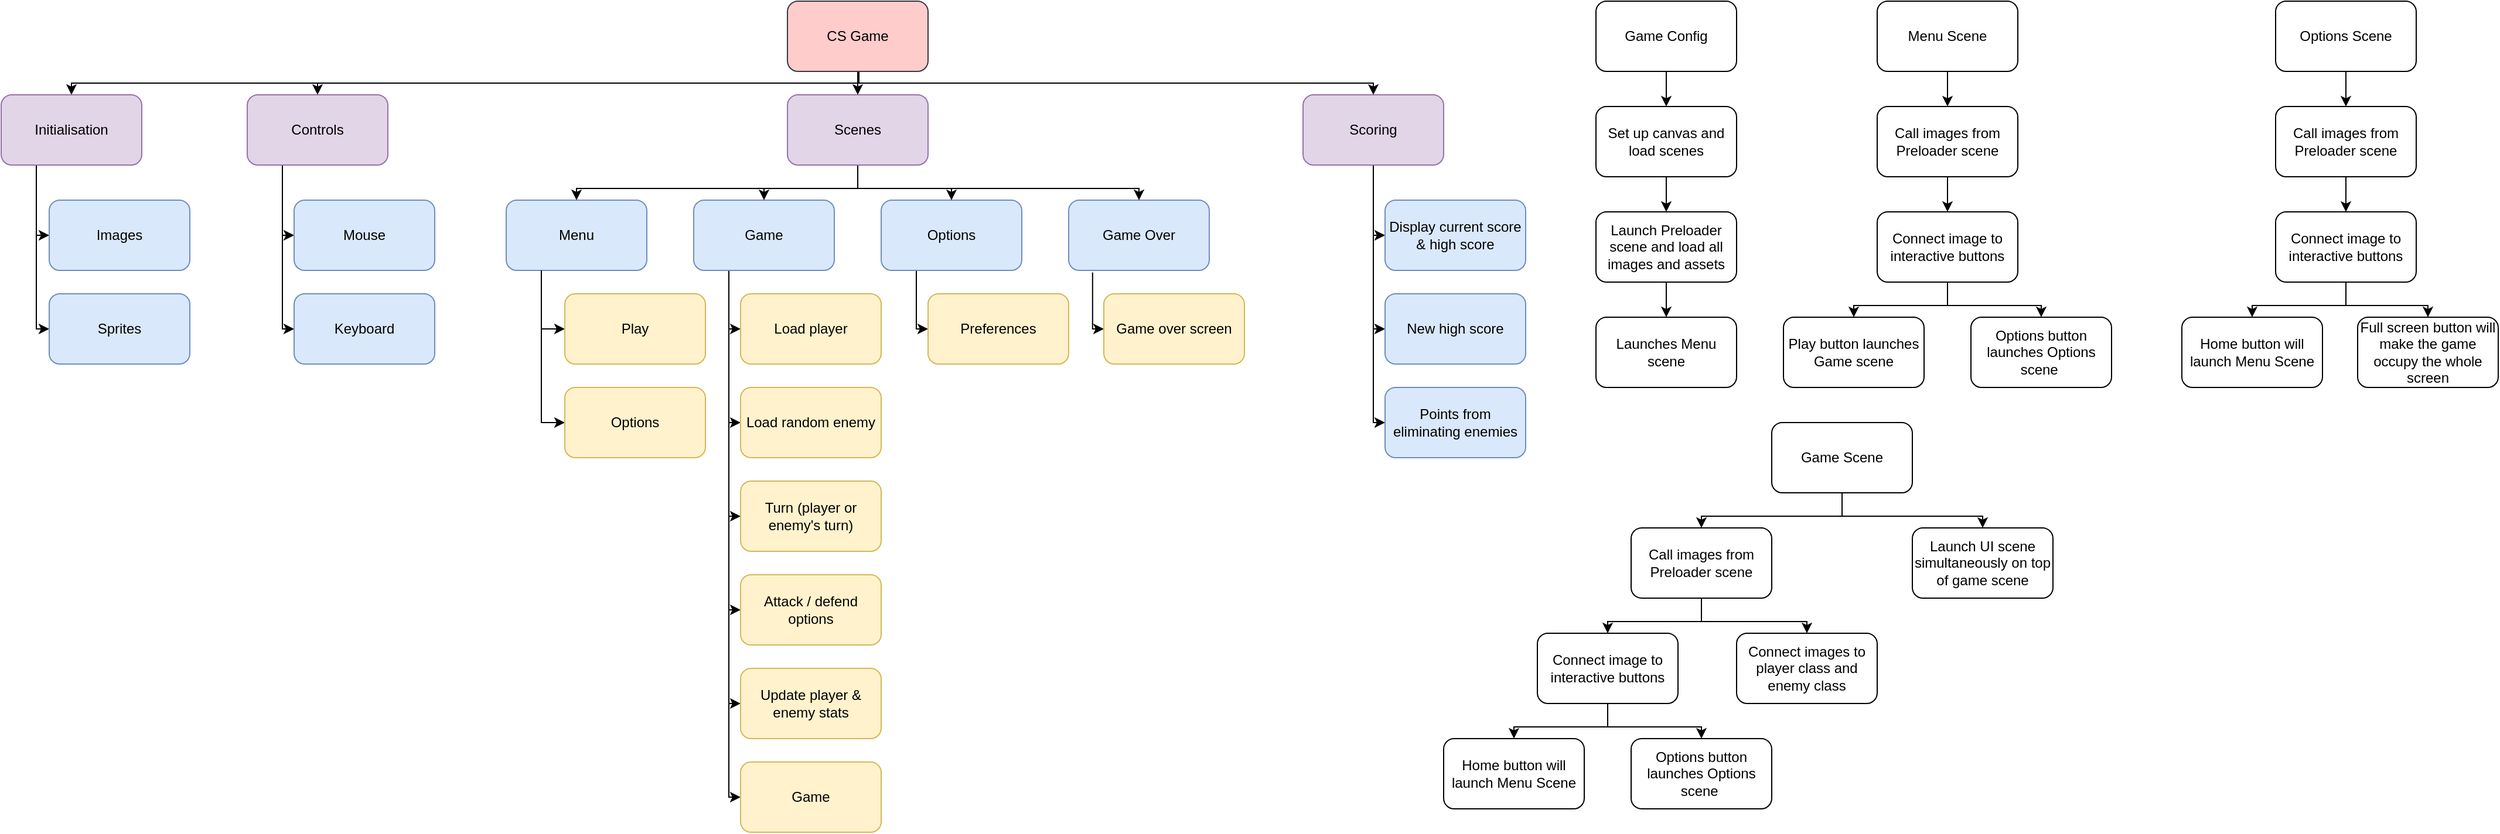 <mxfile version="12.4.2" type="github" pages="1">
  <diagram id="lfXYJvxCAhUcY_fn3c6l" name="Page-1">
    <mxGraphModel dx="2574" dy="831" grid="1" gridSize="10" guides="1" tooltips="1" connect="1" arrows="1" fold="1" page="1" pageScale="1" pageWidth="827" pageHeight="1169" math="0" shadow="0">
      <root>
        <mxCell id="0"/>
        <mxCell id="1" parent="0"/>
        <mxCell id="5WL3lZxglGsXFXUX4CAb-3" value="" style="edgeStyle=orthogonalEdgeStyle;rounded=0;orthogonalLoop=1;jettySize=auto;html=1;" parent="1" source="5WL3lZxglGsXFXUX4CAb-1" target="5WL3lZxglGsXFXUX4CAb-2" edge="1">
          <mxGeometry relative="1" as="geometry"/>
        </mxCell>
        <mxCell id="5WL3lZxglGsXFXUX4CAb-1" value="Game Config" style="rounded=1;whiteSpace=wrap;html=1;" parent="1" vertex="1">
          <mxGeometry x="10" width="120" height="60" as="geometry"/>
        </mxCell>
        <mxCell id="5WL3lZxglGsXFXUX4CAb-8" value="" style="edgeStyle=orthogonalEdgeStyle;rounded=0;orthogonalLoop=1;jettySize=auto;html=1;" parent="1" source="5WL3lZxglGsXFXUX4CAb-2" target="5WL3lZxglGsXFXUX4CAb-7" edge="1">
          <mxGeometry relative="1" as="geometry"/>
        </mxCell>
        <mxCell id="5WL3lZxglGsXFXUX4CAb-2" value="Set up canvas and load scenes" style="rounded=1;whiteSpace=wrap;html=1;" parent="1" vertex="1">
          <mxGeometry x="10" y="90" width="120" height="60" as="geometry"/>
        </mxCell>
        <mxCell id="5WL3lZxglGsXFXUX4CAb-10" value="" style="edgeStyle=orthogonalEdgeStyle;rounded=0;orthogonalLoop=1;jettySize=auto;html=1;" parent="1" source="5WL3lZxglGsXFXUX4CAb-7" target="5WL3lZxglGsXFXUX4CAb-9" edge="1">
          <mxGeometry relative="1" as="geometry"/>
        </mxCell>
        <mxCell id="5WL3lZxglGsXFXUX4CAb-7" value="Launch Preloader scene and load all images and assets" style="rounded=1;whiteSpace=wrap;html=1;" parent="1" vertex="1">
          <mxGeometry x="10" y="180" width="120" height="60" as="geometry"/>
        </mxCell>
        <mxCell id="5WL3lZxglGsXFXUX4CAb-9" value="Launches Menu scene" style="rounded=1;whiteSpace=wrap;html=1;" parent="1" vertex="1">
          <mxGeometry x="10" y="270" width="120" height="60" as="geometry"/>
        </mxCell>
        <mxCell id="5WL3lZxglGsXFXUX4CAb-13" value="" style="edgeStyle=orthogonalEdgeStyle;rounded=0;orthogonalLoop=1;jettySize=auto;html=1;" parent="1" source="5WL3lZxglGsXFXUX4CAb-11" target="5WL3lZxglGsXFXUX4CAb-12" edge="1">
          <mxGeometry relative="1" as="geometry"/>
        </mxCell>
        <mxCell id="5WL3lZxglGsXFXUX4CAb-11" value="Menu Scene" style="rounded=1;whiteSpace=wrap;html=1;" parent="1" vertex="1">
          <mxGeometry x="250" width="120" height="60" as="geometry"/>
        </mxCell>
        <mxCell id="5WL3lZxglGsXFXUX4CAb-15" value="" style="edgeStyle=orthogonalEdgeStyle;rounded=0;orthogonalLoop=1;jettySize=auto;html=1;" parent="1" source="5WL3lZxglGsXFXUX4CAb-12" target="5WL3lZxglGsXFXUX4CAb-14" edge="1">
          <mxGeometry relative="1" as="geometry"/>
        </mxCell>
        <mxCell id="5WL3lZxglGsXFXUX4CAb-12" value="Call images from Preloader scene" style="rounded=1;whiteSpace=wrap;html=1;" parent="1" vertex="1">
          <mxGeometry x="250" y="90" width="120" height="60" as="geometry"/>
        </mxCell>
        <mxCell id="5WL3lZxglGsXFXUX4CAb-17" value="" style="edgeStyle=orthogonalEdgeStyle;rounded=0;orthogonalLoop=1;jettySize=auto;html=1;" parent="1" source="5WL3lZxglGsXFXUX4CAb-14" target="5WL3lZxglGsXFXUX4CAb-16" edge="1">
          <mxGeometry relative="1" as="geometry"/>
        </mxCell>
        <mxCell id="5WL3lZxglGsXFXUX4CAb-19" value="" style="edgeStyle=orthogonalEdgeStyle;rounded=0;orthogonalLoop=1;jettySize=auto;html=1;" parent="1" source="5WL3lZxglGsXFXUX4CAb-14" target="5WL3lZxglGsXFXUX4CAb-18" edge="1">
          <mxGeometry relative="1" as="geometry"/>
        </mxCell>
        <mxCell id="5WL3lZxglGsXFXUX4CAb-14" value="Connect image to interactive&amp;nbsp;buttons" style="rounded=1;whiteSpace=wrap;html=1;" parent="1" vertex="1">
          <mxGeometry x="250" y="180" width="120" height="60" as="geometry"/>
        </mxCell>
        <mxCell id="5WL3lZxglGsXFXUX4CAb-18" value="Options button launches Options scene&amp;nbsp;" style="rounded=1;whiteSpace=wrap;html=1;" parent="1" vertex="1">
          <mxGeometry x="330" y="270" width="120" height="60" as="geometry"/>
        </mxCell>
        <mxCell id="5WL3lZxglGsXFXUX4CAb-16" value="Play button launches Game scene" style="rounded=1;whiteSpace=wrap;html=1;" parent="1" vertex="1">
          <mxGeometry x="170" y="270" width="120" height="60" as="geometry"/>
        </mxCell>
        <mxCell id="5WL3lZxglGsXFXUX4CAb-25" value="" style="edgeStyle=orthogonalEdgeStyle;rounded=0;orthogonalLoop=1;jettySize=auto;html=1;" parent="1" source="5WL3lZxglGsXFXUX4CAb-26" target="5WL3lZxglGsXFXUX4CAb-28" edge="1">
          <mxGeometry relative="1" as="geometry"/>
        </mxCell>
        <mxCell id="5WL3lZxglGsXFXUX4CAb-26" value="Options Scene" style="rounded=1;whiteSpace=wrap;html=1;" parent="1" vertex="1">
          <mxGeometry x="590" width="120" height="60" as="geometry"/>
        </mxCell>
        <mxCell id="5WL3lZxglGsXFXUX4CAb-27" value="" style="edgeStyle=orthogonalEdgeStyle;rounded=0;orthogonalLoop=1;jettySize=auto;html=1;" parent="1" source="5WL3lZxglGsXFXUX4CAb-28" target="5WL3lZxglGsXFXUX4CAb-29" edge="1">
          <mxGeometry relative="1" as="geometry"/>
        </mxCell>
        <mxCell id="5WL3lZxglGsXFXUX4CAb-28" value="Call images from Preloader scene" style="rounded=1;whiteSpace=wrap;html=1;" parent="1" vertex="1">
          <mxGeometry x="590" y="90" width="120" height="60" as="geometry"/>
        </mxCell>
        <mxCell id="5WL3lZxglGsXFXUX4CAb-31" value="" style="edgeStyle=orthogonalEdgeStyle;rounded=0;orthogonalLoop=1;jettySize=auto;html=1;" parent="1" source="5WL3lZxglGsXFXUX4CAb-29" target="5WL3lZxglGsXFXUX4CAb-30" edge="1">
          <mxGeometry relative="1" as="geometry"/>
        </mxCell>
        <mxCell id="5WL3lZxglGsXFXUX4CAb-35" value="" style="edgeStyle=orthogonalEdgeStyle;rounded=0;orthogonalLoop=1;jettySize=auto;html=1;" parent="1" source="5WL3lZxglGsXFXUX4CAb-29" target="5WL3lZxglGsXFXUX4CAb-34" edge="1">
          <mxGeometry relative="1" as="geometry"/>
        </mxCell>
        <mxCell id="5WL3lZxglGsXFXUX4CAb-29" value="Connect image to interactive&amp;nbsp;buttons" style="rounded=1;whiteSpace=wrap;html=1;" parent="1" vertex="1">
          <mxGeometry x="590" y="180" width="120" height="60" as="geometry"/>
        </mxCell>
        <mxCell id="5WL3lZxglGsXFXUX4CAb-34" value="Home button will launch Menu Scene" style="rounded=1;whiteSpace=wrap;html=1;" parent="1" vertex="1">
          <mxGeometry x="510" y="270" width="120" height="60" as="geometry"/>
        </mxCell>
        <mxCell id="5WL3lZxglGsXFXUX4CAb-30" value="Full screen button will make the game occupy the whole screen" style="rounded=1;whiteSpace=wrap;html=1;" parent="1" vertex="1">
          <mxGeometry x="660" y="270" width="120" height="60" as="geometry"/>
        </mxCell>
        <mxCell id="5WL3lZxglGsXFXUX4CAb-36" value="" style="edgeStyle=orthogonalEdgeStyle;rounded=0;orthogonalLoop=1;jettySize=auto;html=1;" parent="1" source="5WL3lZxglGsXFXUX4CAb-37" target="5WL3lZxglGsXFXUX4CAb-39" edge="1">
          <mxGeometry relative="1" as="geometry">
            <Array as="points">
              <mxPoint x="220" y="440"/>
              <mxPoint x="100" y="440"/>
            </Array>
          </mxGeometry>
        </mxCell>
        <mxCell id="5WL3lZxglGsXFXUX4CAb-49" value="" style="edgeStyle=orthogonalEdgeStyle;rounded=0;orthogonalLoop=1;jettySize=auto;html=1;" parent="1" source="5WL3lZxglGsXFXUX4CAb-37" target="5WL3lZxglGsXFXUX4CAb-48" edge="1">
          <mxGeometry relative="1" as="geometry">
            <Array as="points">
              <mxPoint x="220" y="440"/>
              <mxPoint x="340" y="440"/>
            </Array>
          </mxGeometry>
        </mxCell>
        <mxCell id="5WL3lZxglGsXFXUX4CAb-37" value="Game Scene" style="rounded=1;whiteSpace=wrap;html=1;" parent="1" vertex="1">
          <mxGeometry x="160" y="360" width="120" height="60" as="geometry"/>
        </mxCell>
        <mxCell id="5WL3lZxglGsXFXUX4CAb-48" value="Launch UI scene simultaneously on top of game scene" style="rounded=1;whiteSpace=wrap;html=1;" parent="1" vertex="1">
          <mxGeometry x="280" y="450" width="120" height="60" as="geometry"/>
        </mxCell>
        <mxCell id="5WL3lZxglGsXFXUX4CAb-38" value="" style="edgeStyle=orthogonalEdgeStyle;rounded=0;orthogonalLoop=1;jettySize=auto;html=1;entryX=0.5;entryY=0;entryDx=0;entryDy=0;" parent="1" source="5WL3lZxglGsXFXUX4CAb-39" target="5WL3lZxglGsXFXUX4CAb-40" edge="1">
          <mxGeometry relative="1" as="geometry">
            <Array as="points">
              <mxPoint x="100" y="530"/>
              <mxPoint x="20" y="530"/>
            </Array>
          </mxGeometry>
        </mxCell>
        <mxCell id="5WL3lZxglGsXFXUX4CAb-47" value="" style="edgeStyle=orthogonalEdgeStyle;rounded=0;orthogonalLoop=1;jettySize=auto;html=1;entryX=0.5;entryY=0;entryDx=0;entryDy=0;entryPerimeter=0;" parent="1" target="5WL3lZxglGsXFXUX4CAb-46" edge="1">
          <mxGeometry relative="1" as="geometry">
            <mxPoint x="100" y="510" as="sourcePoint"/>
            <Array as="points">
              <mxPoint x="100" y="530"/>
              <mxPoint x="190" y="530"/>
            </Array>
          </mxGeometry>
        </mxCell>
        <mxCell id="5WL3lZxglGsXFXUX4CAb-39" value="Call images from Preloader scene" style="rounded=1;whiteSpace=wrap;html=1;" parent="1" vertex="1">
          <mxGeometry x="40" y="450" width="120" height="60" as="geometry"/>
        </mxCell>
        <mxCell id="5WL3lZxglGsXFXUX4CAb-46" value="Connect images to player class and enemy class" style="rounded=1;whiteSpace=wrap;html=1;" parent="1" vertex="1">
          <mxGeometry x="130" y="540" width="120" height="60" as="geometry"/>
        </mxCell>
        <mxCell id="5WL3lZxglGsXFXUX4CAb-42" style="edgeStyle=orthogonalEdgeStyle;rounded=0;orthogonalLoop=1;jettySize=auto;html=1;exitX=0.5;exitY=1;exitDx=0;exitDy=0;entryX=0.5;entryY=0;entryDx=0;entryDy=0;" parent="1" source="5WL3lZxglGsXFXUX4CAb-40" target="5WL3lZxglGsXFXUX4CAb-41" edge="1">
          <mxGeometry relative="1" as="geometry">
            <Array as="points">
              <mxPoint x="20" y="620"/>
              <mxPoint x="-60" y="620"/>
            </Array>
          </mxGeometry>
        </mxCell>
        <mxCell id="5WL3lZxglGsXFXUX4CAb-44" style="edgeStyle=orthogonalEdgeStyle;rounded=0;orthogonalLoop=1;jettySize=auto;html=1;entryX=0.5;entryY=0;entryDx=0;entryDy=0;" parent="1" source="5WL3lZxglGsXFXUX4CAb-40" target="5WL3lZxglGsXFXUX4CAb-43" edge="1">
          <mxGeometry relative="1" as="geometry">
            <Array as="points">
              <mxPoint x="20" y="620"/>
              <mxPoint x="100" y="620"/>
            </Array>
          </mxGeometry>
        </mxCell>
        <mxCell id="5WL3lZxglGsXFXUX4CAb-40" value="Connect image to interactive&amp;nbsp;buttons" style="rounded=1;whiteSpace=wrap;html=1;" parent="1" vertex="1">
          <mxGeometry x="-40" y="540" width="120" height="60" as="geometry"/>
        </mxCell>
        <mxCell id="5WL3lZxglGsXFXUX4CAb-41" value="Home button will launch Menu Scene" style="rounded=1;whiteSpace=wrap;html=1;" parent="1" vertex="1">
          <mxGeometry x="-120" y="630" width="120" height="60" as="geometry"/>
        </mxCell>
        <mxCell id="5WL3lZxglGsXFXUX4CAb-43" value="Options button launches Options scene&amp;nbsp;" style="rounded=1;whiteSpace=wrap;html=1;" parent="1" vertex="1">
          <mxGeometry x="40" y="630" width="120" height="60" as="geometry"/>
        </mxCell>
        <mxCell id="qqgmUEQR6ak8owxvvTi3-18" style="edgeStyle=orthogonalEdgeStyle;rounded=0;orthogonalLoop=1;jettySize=auto;html=1;exitX=0.5;exitY=1;exitDx=0;exitDy=0;entryX=0.5;entryY=0;entryDx=0;entryDy=0;" parent="1" source="qqgmUEQR6ak8owxvvTi3-3" target="qqgmUEQR6ak8owxvvTi3-10" edge="1">
          <mxGeometry relative="1" as="geometry">
            <Array as="points">
              <mxPoint x="-620" y="60"/>
              <mxPoint x="-620" y="60"/>
            </Array>
          </mxGeometry>
        </mxCell>
        <mxCell id="qqgmUEQR6ak8owxvvTi3-19" style="edgeStyle=orthogonalEdgeStyle;rounded=0;orthogonalLoop=1;jettySize=auto;html=1;exitX=0.5;exitY=1;exitDx=0;exitDy=0;entryX=0.5;entryY=0;entryDx=0;entryDy=0;" parent="1" source="qqgmUEQR6ak8owxvvTi3-3" target="qqgmUEQR6ak8owxvvTi3-12" edge="1">
          <mxGeometry relative="1" as="geometry">
            <Array as="points">
              <mxPoint x="-620" y="70"/>
              <mxPoint x="-1291" y="70"/>
            </Array>
            <mxPoint x="-661" y="60" as="sourcePoint"/>
          </mxGeometry>
        </mxCell>
        <mxCell id="ZKlI2Zc0H6N3hNEYGNPE-6" value="" style="edgeStyle=orthogonalEdgeStyle;rounded=0;orthogonalLoop=1;jettySize=auto;html=1;exitX=0.5;exitY=1;exitDx=0;exitDy=0;" parent="1" source="qqgmUEQR6ak8owxvvTi3-3" target="ZKlI2Zc0H6N3hNEYGNPE-5" edge="1">
          <mxGeometry relative="1" as="geometry">
            <Array as="points">
              <mxPoint x="-620" y="70"/>
              <mxPoint x="-180" y="70"/>
            </Array>
          </mxGeometry>
        </mxCell>
        <mxCell id="xv5lyWpSyrCkxbT2559y-6" value="" style="edgeStyle=orthogonalEdgeStyle;rounded=0;orthogonalLoop=1;jettySize=auto;html=1;exitX=0.5;exitY=1;exitDx=0;exitDy=0;" parent="1" source="qqgmUEQR6ak8owxvvTi3-3" target="xv5lyWpSyrCkxbT2559y-5" edge="1">
          <mxGeometry relative="1" as="geometry">
            <mxPoint x="-660" y="60" as="sourcePoint"/>
            <Array as="points">
              <mxPoint x="-619" y="70"/>
              <mxPoint x="-1081" y="70"/>
            </Array>
          </mxGeometry>
        </mxCell>
        <mxCell id="qqgmUEQR6ak8owxvvTi3-3" value="CS Game" style="rounded=1;whiteSpace=wrap;html=1;fillColor=#ffcccc;strokeColor=#36393d;" parent="1" vertex="1">
          <mxGeometry x="-680" width="120" height="60" as="geometry"/>
        </mxCell>
        <mxCell id="xv5lyWpSyrCkxbT2559y-8" value="" style="edgeStyle=orthogonalEdgeStyle;rounded=0;orthogonalLoop=1;jettySize=auto;html=1;exitX=0.25;exitY=1;exitDx=0;exitDy=0;" parent="1" source="xv5lyWpSyrCkxbT2559y-5" target="xv5lyWpSyrCkxbT2559y-7" edge="1">
          <mxGeometry relative="1" as="geometry">
            <Array as="points">
              <mxPoint x="-1111" y="200"/>
            </Array>
          </mxGeometry>
        </mxCell>
        <mxCell id="xv5lyWpSyrCkxbT2559y-13" value="" style="edgeStyle=orthogonalEdgeStyle;rounded=0;orthogonalLoop=1;jettySize=auto;html=1;exitX=0.25;exitY=1;exitDx=0;exitDy=0;" parent="1" source="xv5lyWpSyrCkxbT2559y-5" target="xv5lyWpSyrCkxbT2559y-12" edge="1">
          <mxGeometry relative="1" as="geometry">
            <Array as="points">
              <mxPoint x="-1111" y="280"/>
            </Array>
          </mxGeometry>
        </mxCell>
        <mxCell id="xv5lyWpSyrCkxbT2559y-5" value="Controls" style="rounded=1;whiteSpace=wrap;html=1;fillColor=#e1d5e7;strokeColor=#9673a6;" parent="1" vertex="1">
          <mxGeometry x="-1141" y="80" width="120" height="60" as="geometry"/>
        </mxCell>
        <mxCell id="xv5lyWpSyrCkxbT2559y-12" value="Keyboard" style="rounded=1;whiteSpace=wrap;html=1;fillColor=#dae8fc;strokeColor=#6c8ebf;" parent="1" vertex="1">
          <mxGeometry x="-1101" y="250" width="120" height="60" as="geometry"/>
        </mxCell>
        <mxCell id="xv5lyWpSyrCkxbT2559y-7" value="Mouse" style="rounded=1;whiteSpace=wrap;html=1;fillColor=#dae8fc;strokeColor=#6c8ebf;" parent="1" vertex="1">
          <mxGeometry x="-1101" y="170" width="120" height="60" as="geometry"/>
        </mxCell>
        <mxCell id="ZKlI2Zc0H6N3hNEYGNPE-8" value="" style="edgeStyle=orthogonalEdgeStyle;rounded=0;orthogonalLoop=1;jettySize=auto;html=1;entryX=0;entryY=0.5;entryDx=0;entryDy=0;" parent="1" source="ZKlI2Zc0H6N3hNEYGNPE-5" target="ZKlI2Zc0H6N3hNEYGNPE-7" edge="1">
          <mxGeometry relative="1" as="geometry">
            <Array as="points">
              <mxPoint x="-180" y="200"/>
            </Array>
          </mxGeometry>
        </mxCell>
        <mxCell id="xv5lyWpSyrCkxbT2559y-2" value="" style="edgeStyle=orthogonalEdgeStyle;rounded=0;orthogonalLoop=1;jettySize=auto;html=1;entryX=0;entryY=0.5;entryDx=0;entryDy=0;" parent="1" source="ZKlI2Zc0H6N3hNEYGNPE-5" target="xv5lyWpSyrCkxbT2559y-1" edge="1">
          <mxGeometry relative="1" as="geometry">
            <Array as="points">
              <mxPoint x="-180" y="280"/>
            </Array>
          </mxGeometry>
        </mxCell>
        <mxCell id="akF4ewOna4r7wW4yMPLq-2" value="" style="edgeStyle=orthogonalEdgeStyle;rounded=0;orthogonalLoop=1;jettySize=auto;html=1;" parent="1" source="ZKlI2Zc0H6N3hNEYGNPE-5" target="akF4ewOna4r7wW4yMPLq-1" edge="1">
          <mxGeometry relative="1" as="geometry">
            <Array as="points">
              <mxPoint x="-180" y="340"/>
              <mxPoint x="-180" y="340"/>
            </Array>
          </mxGeometry>
        </mxCell>
        <mxCell id="ZKlI2Zc0H6N3hNEYGNPE-5" value="Scoring" style="rounded=1;whiteSpace=wrap;html=1;fillColor=#e1d5e7;strokeColor=#9673a6;" parent="1" vertex="1">
          <mxGeometry x="-240" y="80" width="120" height="60" as="geometry"/>
        </mxCell>
        <mxCell id="akF4ewOna4r7wW4yMPLq-1" value="Points from eliminating enemies" style="rounded=1;whiteSpace=wrap;html=1;fillColor=#dae8fc;strokeColor=#6c8ebf;" parent="1" vertex="1">
          <mxGeometry x="-170" y="330" width="120" height="60" as="geometry"/>
        </mxCell>
        <mxCell id="xv5lyWpSyrCkxbT2559y-1" value="New high score" style="rounded=1;whiteSpace=wrap;html=1;fillColor=#dae8fc;strokeColor=#6c8ebf;" parent="1" vertex="1">
          <mxGeometry x="-170" y="250" width="120" height="60" as="geometry"/>
        </mxCell>
        <mxCell id="ZKlI2Zc0H6N3hNEYGNPE-7" value="Display current score&lt;br&gt;&amp;amp; high score" style="rounded=1;whiteSpace=wrap;html=1;fillColor=#dae8fc;strokeColor=#6c8ebf;" parent="1" vertex="1">
          <mxGeometry x="-170" y="170" width="120" height="60" as="geometry"/>
        </mxCell>
        <mxCell id="qqgmUEQR6ak8owxvvTi3-37" style="edgeStyle=orthogonalEdgeStyle;rounded=0;orthogonalLoop=1;jettySize=auto;html=1;exitX=0.25;exitY=1;exitDx=0;exitDy=0;entryX=0;entryY=0.5;entryDx=0;entryDy=0;" parent="1" source="qqgmUEQR6ak8owxvvTi3-4" target="qqgmUEQR6ak8owxvvTi3-35" edge="1">
          <mxGeometry relative="1" as="geometry">
            <Array as="points">
              <mxPoint x="-730" y="280"/>
            </Array>
          </mxGeometry>
        </mxCell>
        <mxCell id="akF4ewOna4r7wW4yMPLq-5" value="" style="edgeStyle=orthogonalEdgeStyle;rounded=0;orthogonalLoop=1;jettySize=auto;html=1;" parent="1" source="qqgmUEQR6ak8owxvvTi3-4" target="akF4ewOna4r7wW4yMPLq-4" edge="1">
          <mxGeometry relative="1" as="geometry">
            <Array as="points">
              <mxPoint x="-730" y="360"/>
            </Array>
          </mxGeometry>
        </mxCell>
        <mxCell id="P8dMCxh2PTXHV4TIlTyM-2" value="" style="edgeStyle=orthogonalEdgeStyle;rounded=0;orthogonalLoop=1;jettySize=auto;html=1;entryX=0;entryY=0.5;entryDx=0;entryDy=0;" edge="1" parent="1" source="qqgmUEQR6ak8owxvvTi3-4" target="P8dMCxh2PTXHV4TIlTyM-3">
          <mxGeometry relative="1" as="geometry">
            <Array as="points">
              <mxPoint x="-730" y="440"/>
            </Array>
          </mxGeometry>
        </mxCell>
        <mxCell id="P8dMCxh2PTXHV4TIlTyM-4" value="" style="edgeStyle=orthogonalEdgeStyle;rounded=0;orthogonalLoop=1;jettySize=auto;html=1;entryX=0;entryY=0.5;entryDx=0;entryDy=0;" edge="1" parent="1" source="qqgmUEQR6ak8owxvvTi3-4" target="P8dMCxh2PTXHV4TIlTyM-1">
          <mxGeometry relative="1" as="geometry">
            <Array as="points">
              <mxPoint x="-730" y="520"/>
            </Array>
          </mxGeometry>
        </mxCell>
        <mxCell id="P8dMCxh2PTXHV4TIlTyM-7" value="" style="edgeStyle=orthogonalEdgeStyle;rounded=0;orthogonalLoop=1;jettySize=auto;html=1;" edge="1" parent="1" source="qqgmUEQR6ak8owxvvTi3-4" target="P8dMCxh2PTXHV4TIlTyM-6">
          <mxGeometry relative="1" as="geometry">
            <Array as="points">
              <mxPoint x="-730" y="600"/>
            </Array>
          </mxGeometry>
        </mxCell>
        <mxCell id="P8dMCxh2PTXHV4TIlTyM-19" value="" style="edgeStyle=orthogonalEdgeStyle;rounded=0;orthogonalLoop=1;jettySize=auto;html=1;" edge="1" parent="1" source="qqgmUEQR6ak8owxvvTi3-4" target="P8dMCxh2PTXHV4TIlTyM-18">
          <mxGeometry relative="1" as="geometry">
            <Array as="points">
              <mxPoint x="-730" y="680"/>
            </Array>
          </mxGeometry>
        </mxCell>
        <mxCell id="qqgmUEQR6ak8owxvvTi3-4" value="Game" style="rounded=1;whiteSpace=wrap;html=1;fillColor=#dae8fc;strokeColor=#6c8ebf;" parent="1" vertex="1">
          <mxGeometry x="-760" y="170" width="120" height="60" as="geometry"/>
        </mxCell>
        <mxCell id="P8dMCxh2PTXHV4TIlTyM-18" value="Game" style="rounded=1;whiteSpace=wrap;html=1;fillColor=#fff2cc;strokeColor=#d6b656;" vertex="1" parent="1">
          <mxGeometry x="-720" y="650" width="120" height="60" as="geometry"/>
        </mxCell>
        <mxCell id="P8dMCxh2PTXHV4TIlTyM-6" value="Update player &amp;amp; enemy stats" style="rounded=1;whiteSpace=wrap;html=1;fillColor=#fff2cc;strokeColor=#d6b656;" vertex="1" parent="1">
          <mxGeometry x="-720" y="570" width="120" height="60" as="geometry"/>
        </mxCell>
        <mxCell id="P8dMCxh2PTXHV4TIlTyM-3" value="Turn (player or enemy&#39;s turn)" style="rounded=1;whiteSpace=wrap;html=1;fillColor=#fff2cc;strokeColor=#d6b656;" vertex="1" parent="1">
          <mxGeometry x="-720" y="410" width="120" height="60" as="geometry"/>
        </mxCell>
        <mxCell id="P8dMCxh2PTXHV4TIlTyM-1" value="Attack / defend options" style="rounded=1;whiteSpace=wrap;html=1;fillColor=#fff2cc;strokeColor=#d6b656;" vertex="1" parent="1">
          <mxGeometry x="-720" y="490" width="120" height="60" as="geometry"/>
        </mxCell>
        <mxCell id="akF4ewOna4r7wW4yMPLq-4" value="Load random enemy" style="rounded=1;whiteSpace=wrap;html=1;fillColor=#fff2cc;strokeColor=#d6b656;" parent="1" vertex="1">
          <mxGeometry x="-720" y="330" width="120" height="60" as="geometry"/>
        </mxCell>
        <mxCell id="uuRdIvsvaQWeYH1buY8k-4" value="" style="edgeStyle=orthogonalEdgeStyle;rounded=0;orthogonalLoop=1;jettySize=auto;html=1;exitX=0.25;exitY=1;exitDx=0;exitDy=0;" parent="1" source="qqgmUEQR6ak8owxvvTi3-5" target="uuRdIvsvaQWeYH1buY8k-3" edge="1">
          <mxGeometry relative="1" as="geometry">
            <Array as="points">
              <mxPoint x="-570" y="280"/>
            </Array>
          </mxGeometry>
        </mxCell>
        <mxCell id="qqgmUEQR6ak8owxvvTi3-5" value="Options" style="rounded=1;whiteSpace=wrap;html=1;fillColor=#dae8fc;strokeColor=#6c8ebf;" parent="1" vertex="1">
          <mxGeometry x="-600" y="170" width="120" height="60" as="geometry"/>
        </mxCell>
        <mxCell id="uuRdIvsvaQWeYH1buY8k-3" value="Preferences" style="rounded=1;whiteSpace=wrap;html=1;fillColor=#fff2cc;strokeColor=#d6b656;" parent="1" vertex="1">
          <mxGeometry x="-560" y="250" width="120" height="60" as="geometry"/>
        </mxCell>
        <mxCell id="qqgmUEQR6ak8owxvvTi3-29" value="" style="edgeStyle=orthogonalEdgeStyle;rounded=0;orthogonalLoop=1;jettySize=auto;html=1;exitX=0.25;exitY=1;exitDx=0;exitDy=0;entryX=0;entryY=0.5;entryDx=0;entryDy=0;" parent="1" source="qqgmUEQR6ak8owxvvTi3-6" target="qqgmUEQR6ak8owxvvTi3-28" edge="1">
          <mxGeometry relative="1" as="geometry"/>
        </mxCell>
        <mxCell id="qqgmUEQR6ak8owxvvTi3-6" value="Menu" style="rounded=1;whiteSpace=wrap;html=1;fillColor=#dae8fc;strokeColor=#6c8ebf;" parent="1" vertex="1">
          <mxGeometry x="-920" y="170" width="120" height="60" as="geometry"/>
        </mxCell>
        <mxCell id="qqgmUEQR6ak8owxvvTi3-31" value="" style="edgeStyle=orthogonalEdgeStyle;rounded=0;orthogonalLoop=1;jettySize=auto;html=1;exitX=0.25;exitY=1;exitDx=0;exitDy=0;" parent="1" source="qqgmUEQR6ak8owxvvTi3-6" target="qqgmUEQR6ak8owxvvTi3-30" edge="1">
          <mxGeometry relative="1" as="geometry">
            <Array as="points">
              <mxPoint x="-890" y="360"/>
            </Array>
          </mxGeometry>
        </mxCell>
        <mxCell id="qqgmUEQR6ak8owxvvTi3-28" value="Play" style="rounded=1;whiteSpace=wrap;html=1;fillColor=#fff2cc;strokeColor=#d6b656;" parent="1" vertex="1">
          <mxGeometry x="-870" y="250" width="120" height="60" as="geometry"/>
        </mxCell>
        <mxCell id="qqgmUEQR6ak8owxvvTi3-30" value="Options" style="rounded=1;whiteSpace=wrap;html=1;fillColor=#fff2cc;strokeColor=#d6b656;" parent="1" vertex="1">
          <mxGeometry x="-870" y="330" width="120" height="60" as="geometry"/>
        </mxCell>
        <mxCell id="uuRdIvsvaQWeYH1buY8k-8" value="" style="edgeStyle=orthogonalEdgeStyle;rounded=0;orthogonalLoop=1;jettySize=auto;html=1;entryX=0;entryY=0.5;entryDx=0;entryDy=0;exitX=0.17;exitY=1.03;exitDx=0;exitDy=0;exitPerimeter=0;" parent="1" source="qqgmUEQR6ak8owxvvTi3-7" target="uuRdIvsvaQWeYH1buY8k-7" edge="1">
          <mxGeometry relative="1" as="geometry">
            <Array as="points">
              <mxPoint x="-420" y="280"/>
            </Array>
          </mxGeometry>
        </mxCell>
        <mxCell id="qqgmUEQR6ak8owxvvTi3-7" value="Game Over" style="rounded=1;whiteSpace=wrap;html=1;fillColor=#dae8fc;strokeColor=#6c8ebf;" parent="1" vertex="1">
          <mxGeometry x="-440" y="170" width="120" height="60" as="geometry"/>
        </mxCell>
        <mxCell id="uuRdIvsvaQWeYH1buY8k-7" value="Game over screen" style="rounded=1;whiteSpace=wrap;html=1;fillColor=#fff2cc;strokeColor=#d6b656;" parent="1" vertex="1">
          <mxGeometry x="-410" y="250" width="120" height="60" as="geometry"/>
        </mxCell>
        <mxCell id="qqgmUEQR6ak8owxvvTi3-20" style="edgeStyle=orthogonalEdgeStyle;rounded=0;orthogonalLoop=1;jettySize=auto;html=1;exitX=0.5;exitY=1;exitDx=0;exitDy=0;entryX=0.5;entryY=0;entryDx=0;entryDy=0;" parent="1" source="qqgmUEQR6ak8owxvvTi3-10" target="qqgmUEQR6ak8owxvvTi3-4" edge="1">
          <mxGeometry relative="1" as="geometry">
            <Array as="points">
              <mxPoint x="-620" y="160"/>
              <mxPoint x="-700" y="160"/>
            </Array>
          </mxGeometry>
        </mxCell>
        <mxCell id="qqgmUEQR6ak8owxvvTi3-21" style="edgeStyle=orthogonalEdgeStyle;rounded=0;orthogonalLoop=1;jettySize=auto;html=1;exitX=0.5;exitY=1;exitDx=0;exitDy=0;entryX=0.5;entryY=0;entryDx=0;entryDy=0;" parent="1" source="qqgmUEQR6ak8owxvvTi3-10" target="qqgmUEQR6ak8owxvvTi3-6" edge="1">
          <mxGeometry relative="1" as="geometry">
            <Array as="points">
              <mxPoint x="-620" y="160"/>
              <mxPoint x="-860" y="160"/>
            </Array>
          </mxGeometry>
        </mxCell>
        <mxCell id="qqgmUEQR6ak8owxvvTi3-22" style="edgeStyle=orthogonalEdgeStyle;rounded=0;orthogonalLoop=1;jettySize=auto;html=1;exitX=0.5;exitY=1;exitDx=0;exitDy=0;entryX=0.5;entryY=0;entryDx=0;entryDy=0;" parent="1" source="qqgmUEQR6ak8owxvvTi3-10" target="qqgmUEQR6ak8owxvvTi3-5" edge="1">
          <mxGeometry relative="1" as="geometry">
            <Array as="points">
              <mxPoint x="-620" y="160"/>
              <mxPoint x="-540" y="160"/>
            </Array>
          </mxGeometry>
        </mxCell>
        <mxCell id="qqgmUEQR6ak8owxvvTi3-23" style="edgeStyle=orthogonalEdgeStyle;rounded=0;orthogonalLoop=1;jettySize=auto;html=1;exitX=0.5;exitY=1;exitDx=0;exitDy=0;entryX=0.5;entryY=0;entryDx=0;entryDy=0;" parent="1" source="qqgmUEQR6ak8owxvvTi3-10" target="qqgmUEQR6ak8owxvvTi3-7" edge="1">
          <mxGeometry relative="1" as="geometry">
            <Array as="points">
              <mxPoint x="-620" y="160"/>
              <mxPoint x="-380" y="160"/>
            </Array>
          </mxGeometry>
        </mxCell>
        <mxCell id="qqgmUEQR6ak8owxvvTi3-10" value="Scenes" style="rounded=1;whiteSpace=wrap;html=1;fillColor=#e1d5e7;strokeColor=#9673a6;" parent="1" vertex="1">
          <mxGeometry x="-680" y="80" width="120" height="60" as="geometry"/>
        </mxCell>
        <mxCell id="qqgmUEQR6ak8owxvvTi3-26" style="edgeStyle=orthogonalEdgeStyle;rounded=0;orthogonalLoop=1;jettySize=auto;html=1;exitX=0.25;exitY=1;exitDx=0;exitDy=0;entryX=0;entryY=0.5;entryDx=0;entryDy=0;" parent="1" source="qqgmUEQR6ak8owxvvTi3-12" target="qqgmUEQR6ak8owxvvTi3-24" edge="1">
          <mxGeometry relative="1" as="geometry">
            <Array as="points">
              <mxPoint x="-1321" y="200"/>
            </Array>
          </mxGeometry>
        </mxCell>
        <mxCell id="ZKlI2Zc0H6N3hNEYGNPE-3" value="" style="edgeStyle=orthogonalEdgeStyle;rounded=0;orthogonalLoop=1;jettySize=auto;html=1;exitX=0.25;exitY=1;exitDx=0;exitDy=0;entryX=0;entryY=0.5;entryDx=0;entryDy=0;" parent="1" source="qqgmUEQR6ak8owxvvTi3-12" target="ZKlI2Zc0H6N3hNEYGNPE-2" edge="1">
          <mxGeometry relative="1" as="geometry">
            <Array as="points">
              <mxPoint x="-1321" y="280"/>
            </Array>
            <mxPoint x="-1281" y="280" as="targetPoint"/>
          </mxGeometry>
        </mxCell>
        <mxCell id="qqgmUEQR6ak8owxvvTi3-12" value="Initialisation" style="rounded=1;whiteSpace=wrap;html=1;fillColor=#e1d5e7;strokeColor=#9673a6;" parent="1" vertex="1">
          <mxGeometry x="-1351" y="80" width="120" height="60" as="geometry"/>
        </mxCell>
        <mxCell id="ZKlI2Zc0H6N3hNEYGNPE-2" value="Sprites" style="rounded=1;whiteSpace=wrap;html=1;fillColor=#dae8fc;strokeColor=#6c8ebf;" parent="1" vertex="1">
          <mxGeometry x="-1310" y="250" width="120" height="60" as="geometry"/>
        </mxCell>
        <mxCell id="qqgmUEQR6ak8owxvvTi3-24" value="Images" style="rounded=1;whiteSpace=wrap;html=1;fillColor=#dae8fc;strokeColor=#6c8ebf;" parent="1" vertex="1">
          <mxGeometry x="-1310" y="170" width="120" height="60" as="geometry"/>
        </mxCell>
        <mxCell id="qqgmUEQR6ak8owxvvTi3-35" value="Load player" style="rounded=1;whiteSpace=wrap;html=1;fillColor=#fff2cc;strokeColor=#d6b656;" parent="1" vertex="1">
          <mxGeometry x="-720" y="250" width="120" height="60" as="geometry"/>
        </mxCell>
      </root>
    </mxGraphModel>
  </diagram>
</mxfile>
